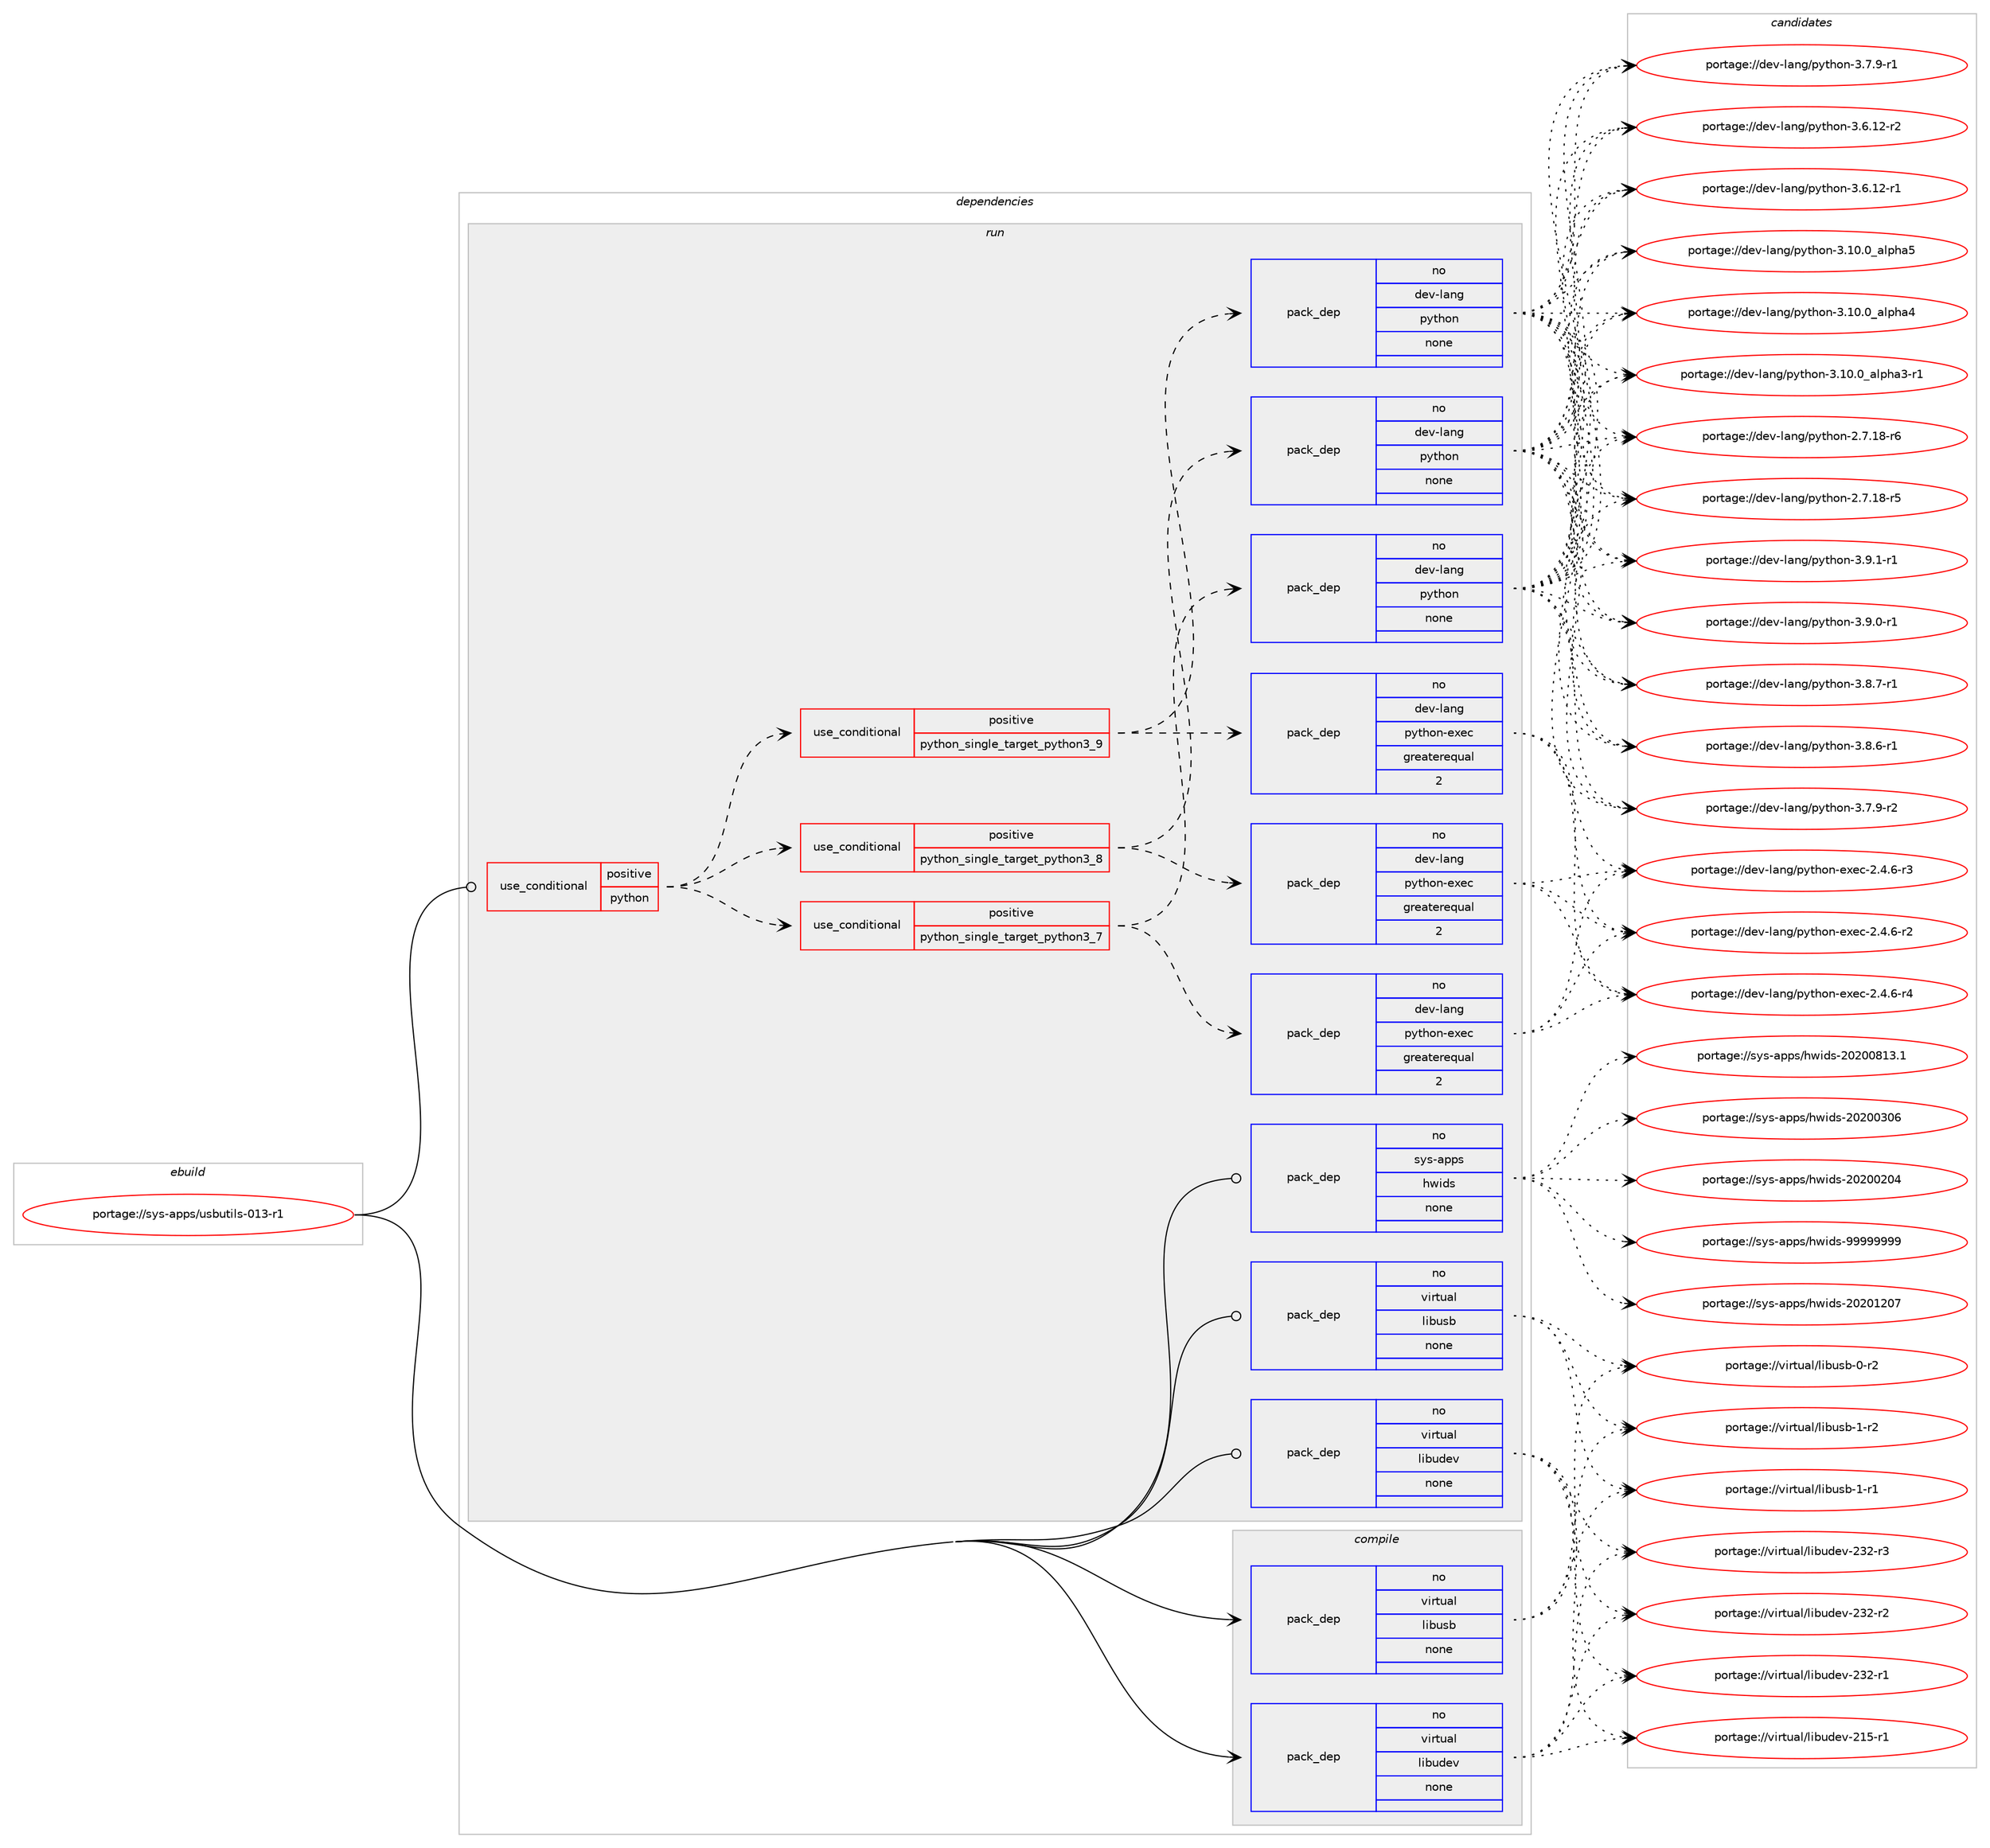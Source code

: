 digraph prolog {

# *************
# Graph options
# *************

newrank=true;
concentrate=true;
compound=true;
graph [rankdir=LR,fontname=Helvetica,fontsize=10,ranksep=1.5];#, ranksep=2.5, nodesep=0.2];
edge  [arrowhead=vee];
node  [fontname=Helvetica,fontsize=10];

# **********
# The ebuild
# **********

subgraph cluster_leftcol {
color=gray;
rank=same;
label=<<i>ebuild</i>>;
id [label="portage://sys-apps/usbutils-013-r1", color=red, width=4, href="../sys-apps/usbutils-013-r1.svg"];
}

# ****************
# The dependencies
# ****************

subgraph cluster_midcol {
color=gray;
label=<<i>dependencies</i>>;
subgraph cluster_compile {
fillcolor="#eeeeee";
style=filled;
label=<<i>compile</i>>;
subgraph pack8235 {
dependency11852 [label=<<TABLE BORDER="0" CELLBORDER="1" CELLSPACING="0" CELLPADDING="4" WIDTH="220"><TR><TD ROWSPAN="6" CELLPADDING="30">pack_dep</TD></TR><TR><TD WIDTH="110">no</TD></TR><TR><TD>virtual</TD></TR><TR><TD>libudev</TD></TR><TR><TD>none</TD></TR><TR><TD></TD></TR></TABLE>>, shape=none, color=blue];
}
id:e -> dependency11852:w [weight=20,style="solid",arrowhead="vee"];
subgraph pack8236 {
dependency11853 [label=<<TABLE BORDER="0" CELLBORDER="1" CELLSPACING="0" CELLPADDING="4" WIDTH="220"><TR><TD ROWSPAN="6" CELLPADDING="30">pack_dep</TD></TR><TR><TD WIDTH="110">no</TD></TR><TR><TD>virtual</TD></TR><TR><TD>libusb</TD></TR><TR><TD>none</TD></TR><TR><TD></TD></TR></TABLE>>, shape=none, color=blue];
}
id:e -> dependency11853:w [weight=20,style="solid",arrowhead="vee"];
}
subgraph cluster_compileandrun {
fillcolor="#eeeeee";
style=filled;
label=<<i>compile and run</i>>;
}
subgraph cluster_run {
fillcolor="#eeeeee";
style=filled;
label=<<i>run</i>>;
subgraph cond3504 {
dependency11854 [label=<<TABLE BORDER="0" CELLBORDER="1" CELLSPACING="0" CELLPADDING="4"><TR><TD ROWSPAN="3" CELLPADDING="10">use_conditional</TD></TR><TR><TD>positive</TD></TR><TR><TD>python</TD></TR></TABLE>>, shape=none, color=red];
subgraph cond3505 {
dependency11855 [label=<<TABLE BORDER="0" CELLBORDER="1" CELLSPACING="0" CELLPADDING="4"><TR><TD ROWSPAN="3" CELLPADDING="10">use_conditional</TD></TR><TR><TD>positive</TD></TR><TR><TD>python_single_target_python3_7</TD></TR></TABLE>>, shape=none, color=red];
subgraph pack8237 {
dependency11856 [label=<<TABLE BORDER="0" CELLBORDER="1" CELLSPACING="0" CELLPADDING="4" WIDTH="220"><TR><TD ROWSPAN="6" CELLPADDING="30">pack_dep</TD></TR><TR><TD WIDTH="110">no</TD></TR><TR><TD>dev-lang</TD></TR><TR><TD>python</TD></TR><TR><TD>none</TD></TR><TR><TD></TD></TR></TABLE>>, shape=none, color=blue];
}
dependency11855:e -> dependency11856:w [weight=20,style="dashed",arrowhead="vee"];
subgraph pack8238 {
dependency11857 [label=<<TABLE BORDER="0" CELLBORDER="1" CELLSPACING="0" CELLPADDING="4" WIDTH="220"><TR><TD ROWSPAN="6" CELLPADDING="30">pack_dep</TD></TR><TR><TD WIDTH="110">no</TD></TR><TR><TD>dev-lang</TD></TR><TR><TD>python-exec</TD></TR><TR><TD>greaterequal</TD></TR><TR><TD>2</TD></TR></TABLE>>, shape=none, color=blue];
}
dependency11855:e -> dependency11857:w [weight=20,style="dashed",arrowhead="vee"];
}
dependency11854:e -> dependency11855:w [weight=20,style="dashed",arrowhead="vee"];
subgraph cond3506 {
dependency11858 [label=<<TABLE BORDER="0" CELLBORDER="1" CELLSPACING="0" CELLPADDING="4"><TR><TD ROWSPAN="3" CELLPADDING="10">use_conditional</TD></TR><TR><TD>positive</TD></TR><TR><TD>python_single_target_python3_8</TD></TR></TABLE>>, shape=none, color=red];
subgraph pack8239 {
dependency11859 [label=<<TABLE BORDER="0" CELLBORDER="1" CELLSPACING="0" CELLPADDING="4" WIDTH="220"><TR><TD ROWSPAN="6" CELLPADDING="30">pack_dep</TD></TR><TR><TD WIDTH="110">no</TD></TR><TR><TD>dev-lang</TD></TR><TR><TD>python</TD></TR><TR><TD>none</TD></TR><TR><TD></TD></TR></TABLE>>, shape=none, color=blue];
}
dependency11858:e -> dependency11859:w [weight=20,style="dashed",arrowhead="vee"];
subgraph pack8240 {
dependency11860 [label=<<TABLE BORDER="0" CELLBORDER="1" CELLSPACING="0" CELLPADDING="4" WIDTH="220"><TR><TD ROWSPAN="6" CELLPADDING="30">pack_dep</TD></TR><TR><TD WIDTH="110">no</TD></TR><TR><TD>dev-lang</TD></TR><TR><TD>python-exec</TD></TR><TR><TD>greaterequal</TD></TR><TR><TD>2</TD></TR></TABLE>>, shape=none, color=blue];
}
dependency11858:e -> dependency11860:w [weight=20,style="dashed",arrowhead="vee"];
}
dependency11854:e -> dependency11858:w [weight=20,style="dashed",arrowhead="vee"];
subgraph cond3507 {
dependency11861 [label=<<TABLE BORDER="0" CELLBORDER="1" CELLSPACING="0" CELLPADDING="4"><TR><TD ROWSPAN="3" CELLPADDING="10">use_conditional</TD></TR><TR><TD>positive</TD></TR><TR><TD>python_single_target_python3_9</TD></TR></TABLE>>, shape=none, color=red];
subgraph pack8241 {
dependency11862 [label=<<TABLE BORDER="0" CELLBORDER="1" CELLSPACING="0" CELLPADDING="4" WIDTH="220"><TR><TD ROWSPAN="6" CELLPADDING="30">pack_dep</TD></TR><TR><TD WIDTH="110">no</TD></TR><TR><TD>dev-lang</TD></TR><TR><TD>python</TD></TR><TR><TD>none</TD></TR><TR><TD></TD></TR></TABLE>>, shape=none, color=blue];
}
dependency11861:e -> dependency11862:w [weight=20,style="dashed",arrowhead="vee"];
subgraph pack8242 {
dependency11863 [label=<<TABLE BORDER="0" CELLBORDER="1" CELLSPACING="0" CELLPADDING="4" WIDTH="220"><TR><TD ROWSPAN="6" CELLPADDING="30">pack_dep</TD></TR><TR><TD WIDTH="110">no</TD></TR><TR><TD>dev-lang</TD></TR><TR><TD>python-exec</TD></TR><TR><TD>greaterequal</TD></TR><TR><TD>2</TD></TR></TABLE>>, shape=none, color=blue];
}
dependency11861:e -> dependency11863:w [weight=20,style="dashed",arrowhead="vee"];
}
dependency11854:e -> dependency11861:w [weight=20,style="dashed",arrowhead="vee"];
}
id:e -> dependency11854:w [weight=20,style="solid",arrowhead="odot"];
subgraph pack8243 {
dependency11864 [label=<<TABLE BORDER="0" CELLBORDER="1" CELLSPACING="0" CELLPADDING="4" WIDTH="220"><TR><TD ROWSPAN="6" CELLPADDING="30">pack_dep</TD></TR><TR><TD WIDTH="110">no</TD></TR><TR><TD>sys-apps</TD></TR><TR><TD>hwids</TD></TR><TR><TD>none</TD></TR><TR><TD></TD></TR></TABLE>>, shape=none, color=blue];
}
id:e -> dependency11864:w [weight=20,style="solid",arrowhead="odot"];
subgraph pack8244 {
dependency11865 [label=<<TABLE BORDER="0" CELLBORDER="1" CELLSPACING="0" CELLPADDING="4" WIDTH="220"><TR><TD ROWSPAN="6" CELLPADDING="30">pack_dep</TD></TR><TR><TD WIDTH="110">no</TD></TR><TR><TD>virtual</TD></TR><TR><TD>libudev</TD></TR><TR><TD>none</TD></TR><TR><TD></TD></TR></TABLE>>, shape=none, color=blue];
}
id:e -> dependency11865:w [weight=20,style="solid",arrowhead="odot"];
subgraph pack8245 {
dependency11866 [label=<<TABLE BORDER="0" CELLBORDER="1" CELLSPACING="0" CELLPADDING="4" WIDTH="220"><TR><TD ROWSPAN="6" CELLPADDING="30">pack_dep</TD></TR><TR><TD WIDTH="110">no</TD></TR><TR><TD>virtual</TD></TR><TR><TD>libusb</TD></TR><TR><TD>none</TD></TR><TR><TD></TD></TR></TABLE>>, shape=none, color=blue];
}
id:e -> dependency11866:w [weight=20,style="solid",arrowhead="odot"];
}
}

# **************
# The candidates
# **************

subgraph cluster_choices {
rank=same;
color=gray;
label=<<i>candidates</i>>;

subgraph choice8235 {
color=black;
nodesep=1;
choice118105114116117971084710810598117100101118455051504511451 [label="portage://virtual/libudev-232-r3", color=red, width=4,href="../virtual/libudev-232-r3.svg"];
choice118105114116117971084710810598117100101118455051504511450 [label="portage://virtual/libudev-232-r2", color=red, width=4,href="../virtual/libudev-232-r2.svg"];
choice118105114116117971084710810598117100101118455051504511449 [label="portage://virtual/libudev-232-r1", color=red, width=4,href="../virtual/libudev-232-r1.svg"];
choice118105114116117971084710810598117100101118455049534511449 [label="portage://virtual/libudev-215-r1", color=red, width=4,href="../virtual/libudev-215-r1.svg"];
dependency11852:e -> choice118105114116117971084710810598117100101118455051504511451:w [style=dotted,weight="100"];
dependency11852:e -> choice118105114116117971084710810598117100101118455051504511450:w [style=dotted,weight="100"];
dependency11852:e -> choice118105114116117971084710810598117100101118455051504511449:w [style=dotted,weight="100"];
dependency11852:e -> choice118105114116117971084710810598117100101118455049534511449:w [style=dotted,weight="100"];
}
subgraph choice8236 {
color=black;
nodesep=1;
choice1181051141161179710847108105981171159845494511450 [label="portage://virtual/libusb-1-r2", color=red, width=4,href="../virtual/libusb-1-r2.svg"];
choice1181051141161179710847108105981171159845494511449 [label="portage://virtual/libusb-1-r1", color=red, width=4,href="../virtual/libusb-1-r1.svg"];
choice1181051141161179710847108105981171159845484511450 [label="portage://virtual/libusb-0-r2", color=red, width=4,href="../virtual/libusb-0-r2.svg"];
dependency11853:e -> choice1181051141161179710847108105981171159845494511450:w [style=dotted,weight="100"];
dependency11853:e -> choice1181051141161179710847108105981171159845494511449:w [style=dotted,weight="100"];
dependency11853:e -> choice1181051141161179710847108105981171159845484511450:w [style=dotted,weight="100"];
}
subgraph choice8237 {
color=black;
nodesep=1;
choice1001011184510897110103471121211161041111104551465746494511449 [label="portage://dev-lang/python-3.9.1-r1", color=red, width=4,href="../dev-lang/python-3.9.1-r1.svg"];
choice1001011184510897110103471121211161041111104551465746484511449 [label="portage://dev-lang/python-3.9.0-r1", color=red, width=4,href="../dev-lang/python-3.9.0-r1.svg"];
choice1001011184510897110103471121211161041111104551465646554511449 [label="portage://dev-lang/python-3.8.7-r1", color=red, width=4,href="../dev-lang/python-3.8.7-r1.svg"];
choice1001011184510897110103471121211161041111104551465646544511449 [label="portage://dev-lang/python-3.8.6-r1", color=red, width=4,href="../dev-lang/python-3.8.6-r1.svg"];
choice1001011184510897110103471121211161041111104551465546574511450 [label="portage://dev-lang/python-3.7.9-r2", color=red, width=4,href="../dev-lang/python-3.7.9-r2.svg"];
choice1001011184510897110103471121211161041111104551465546574511449 [label="portage://dev-lang/python-3.7.9-r1", color=red, width=4,href="../dev-lang/python-3.7.9-r1.svg"];
choice100101118451089711010347112121116104111110455146544649504511450 [label="portage://dev-lang/python-3.6.12-r2", color=red, width=4,href="../dev-lang/python-3.6.12-r2.svg"];
choice100101118451089711010347112121116104111110455146544649504511449 [label="portage://dev-lang/python-3.6.12-r1", color=red, width=4,href="../dev-lang/python-3.6.12-r1.svg"];
choice1001011184510897110103471121211161041111104551464948464895971081121049753 [label="portage://dev-lang/python-3.10.0_alpha5", color=red, width=4,href="../dev-lang/python-3.10.0_alpha5.svg"];
choice1001011184510897110103471121211161041111104551464948464895971081121049752 [label="portage://dev-lang/python-3.10.0_alpha4", color=red, width=4,href="../dev-lang/python-3.10.0_alpha4.svg"];
choice10010111845108971101034711212111610411111045514649484648959710811210497514511449 [label="portage://dev-lang/python-3.10.0_alpha3-r1", color=red, width=4,href="../dev-lang/python-3.10.0_alpha3-r1.svg"];
choice100101118451089711010347112121116104111110455046554649564511454 [label="portage://dev-lang/python-2.7.18-r6", color=red, width=4,href="../dev-lang/python-2.7.18-r6.svg"];
choice100101118451089711010347112121116104111110455046554649564511453 [label="portage://dev-lang/python-2.7.18-r5", color=red, width=4,href="../dev-lang/python-2.7.18-r5.svg"];
dependency11856:e -> choice1001011184510897110103471121211161041111104551465746494511449:w [style=dotted,weight="100"];
dependency11856:e -> choice1001011184510897110103471121211161041111104551465746484511449:w [style=dotted,weight="100"];
dependency11856:e -> choice1001011184510897110103471121211161041111104551465646554511449:w [style=dotted,weight="100"];
dependency11856:e -> choice1001011184510897110103471121211161041111104551465646544511449:w [style=dotted,weight="100"];
dependency11856:e -> choice1001011184510897110103471121211161041111104551465546574511450:w [style=dotted,weight="100"];
dependency11856:e -> choice1001011184510897110103471121211161041111104551465546574511449:w [style=dotted,weight="100"];
dependency11856:e -> choice100101118451089711010347112121116104111110455146544649504511450:w [style=dotted,weight="100"];
dependency11856:e -> choice100101118451089711010347112121116104111110455146544649504511449:w [style=dotted,weight="100"];
dependency11856:e -> choice1001011184510897110103471121211161041111104551464948464895971081121049753:w [style=dotted,weight="100"];
dependency11856:e -> choice1001011184510897110103471121211161041111104551464948464895971081121049752:w [style=dotted,weight="100"];
dependency11856:e -> choice10010111845108971101034711212111610411111045514649484648959710811210497514511449:w [style=dotted,weight="100"];
dependency11856:e -> choice100101118451089711010347112121116104111110455046554649564511454:w [style=dotted,weight="100"];
dependency11856:e -> choice100101118451089711010347112121116104111110455046554649564511453:w [style=dotted,weight="100"];
}
subgraph choice8238 {
color=black;
nodesep=1;
choice10010111845108971101034711212111610411111045101120101994550465246544511452 [label="portage://dev-lang/python-exec-2.4.6-r4", color=red, width=4,href="../dev-lang/python-exec-2.4.6-r4.svg"];
choice10010111845108971101034711212111610411111045101120101994550465246544511451 [label="portage://dev-lang/python-exec-2.4.6-r3", color=red, width=4,href="../dev-lang/python-exec-2.4.6-r3.svg"];
choice10010111845108971101034711212111610411111045101120101994550465246544511450 [label="portage://dev-lang/python-exec-2.4.6-r2", color=red, width=4,href="../dev-lang/python-exec-2.4.6-r2.svg"];
dependency11857:e -> choice10010111845108971101034711212111610411111045101120101994550465246544511452:w [style=dotted,weight="100"];
dependency11857:e -> choice10010111845108971101034711212111610411111045101120101994550465246544511451:w [style=dotted,weight="100"];
dependency11857:e -> choice10010111845108971101034711212111610411111045101120101994550465246544511450:w [style=dotted,weight="100"];
}
subgraph choice8239 {
color=black;
nodesep=1;
choice1001011184510897110103471121211161041111104551465746494511449 [label="portage://dev-lang/python-3.9.1-r1", color=red, width=4,href="../dev-lang/python-3.9.1-r1.svg"];
choice1001011184510897110103471121211161041111104551465746484511449 [label="portage://dev-lang/python-3.9.0-r1", color=red, width=4,href="../dev-lang/python-3.9.0-r1.svg"];
choice1001011184510897110103471121211161041111104551465646554511449 [label="portage://dev-lang/python-3.8.7-r1", color=red, width=4,href="../dev-lang/python-3.8.7-r1.svg"];
choice1001011184510897110103471121211161041111104551465646544511449 [label="portage://dev-lang/python-3.8.6-r1", color=red, width=4,href="../dev-lang/python-3.8.6-r1.svg"];
choice1001011184510897110103471121211161041111104551465546574511450 [label="portage://dev-lang/python-3.7.9-r2", color=red, width=4,href="../dev-lang/python-3.7.9-r2.svg"];
choice1001011184510897110103471121211161041111104551465546574511449 [label="portage://dev-lang/python-3.7.9-r1", color=red, width=4,href="../dev-lang/python-3.7.9-r1.svg"];
choice100101118451089711010347112121116104111110455146544649504511450 [label="portage://dev-lang/python-3.6.12-r2", color=red, width=4,href="../dev-lang/python-3.6.12-r2.svg"];
choice100101118451089711010347112121116104111110455146544649504511449 [label="portage://dev-lang/python-3.6.12-r1", color=red, width=4,href="../dev-lang/python-3.6.12-r1.svg"];
choice1001011184510897110103471121211161041111104551464948464895971081121049753 [label="portage://dev-lang/python-3.10.0_alpha5", color=red, width=4,href="../dev-lang/python-3.10.0_alpha5.svg"];
choice1001011184510897110103471121211161041111104551464948464895971081121049752 [label="portage://dev-lang/python-3.10.0_alpha4", color=red, width=4,href="../dev-lang/python-3.10.0_alpha4.svg"];
choice10010111845108971101034711212111610411111045514649484648959710811210497514511449 [label="portage://dev-lang/python-3.10.0_alpha3-r1", color=red, width=4,href="../dev-lang/python-3.10.0_alpha3-r1.svg"];
choice100101118451089711010347112121116104111110455046554649564511454 [label="portage://dev-lang/python-2.7.18-r6", color=red, width=4,href="../dev-lang/python-2.7.18-r6.svg"];
choice100101118451089711010347112121116104111110455046554649564511453 [label="portage://dev-lang/python-2.7.18-r5", color=red, width=4,href="../dev-lang/python-2.7.18-r5.svg"];
dependency11859:e -> choice1001011184510897110103471121211161041111104551465746494511449:w [style=dotted,weight="100"];
dependency11859:e -> choice1001011184510897110103471121211161041111104551465746484511449:w [style=dotted,weight="100"];
dependency11859:e -> choice1001011184510897110103471121211161041111104551465646554511449:w [style=dotted,weight="100"];
dependency11859:e -> choice1001011184510897110103471121211161041111104551465646544511449:w [style=dotted,weight="100"];
dependency11859:e -> choice1001011184510897110103471121211161041111104551465546574511450:w [style=dotted,weight="100"];
dependency11859:e -> choice1001011184510897110103471121211161041111104551465546574511449:w [style=dotted,weight="100"];
dependency11859:e -> choice100101118451089711010347112121116104111110455146544649504511450:w [style=dotted,weight="100"];
dependency11859:e -> choice100101118451089711010347112121116104111110455146544649504511449:w [style=dotted,weight="100"];
dependency11859:e -> choice1001011184510897110103471121211161041111104551464948464895971081121049753:w [style=dotted,weight="100"];
dependency11859:e -> choice1001011184510897110103471121211161041111104551464948464895971081121049752:w [style=dotted,weight="100"];
dependency11859:e -> choice10010111845108971101034711212111610411111045514649484648959710811210497514511449:w [style=dotted,weight="100"];
dependency11859:e -> choice100101118451089711010347112121116104111110455046554649564511454:w [style=dotted,weight="100"];
dependency11859:e -> choice100101118451089711010347112121116104111110455046554649564511453:w [style=dotted,weight="100"];
}
subgraph choice8240 {
color=black;
nodesep=1;
choice10010111845108971101034711212111610411111045101120101994550465246544511452 [label="portage://dev-lang/python-exec-2.4.6-r4", color=red, width=4,href="../dev-lang/python-exec-2.4.6-r4.svg"];
choice10010111845108971101034711212111610411111045101120101994550465246544511451 [label="portage://dev-lang/python-exec-2.4.6-r3", color=red, width=4,href="../dev-lang/python-exec-2.4.6-r3.svg"];
choice10010111845108971101034711212111610411111045101120101994550465246544511450 [label="portage://dev-lang/python-exec-2.4.6-r2", color=red, width=4,href="../dev-lang/python-exec-2.4.6-r2.svg"];
dependency11860:e -> choice10010111845108971101034711212111610411111045101120101994550465246544511452:w [style=dotted,weight="100"];
dependency11860:e -> choice10010111845108971101034711212111610411111045101120101994550465246544511451:w [style=dotted,weight="100"];
dependency11860:e -> choice10010111845108971101034711212111610411111045101120101994550465246544511450:w [style=dotted,weight="100"];
}
subgraph choice8241 {
color=black;
nodesep=1;
choice1001011184510897110103471121211161041111104551465746494511449 [label="portage://dev-lang/python-3.9.1-r1", color=red, width=4,href="../dev-lang/python-3.9.1-r1.svg"];
choice1001011184510897110103471121211161041111104551465746484511449 [label="portage://dev-lang/python-3.9.0-r1", color=red, width=4,href="../dev-lang/python-3.9.0-r1.svg"];
choice1001011184510897110103471121211161041111104551465646554511449 [label="portage://dev-lang/python-3.8.7-r1", color=red, width=4,href="../dev-lang/python-3.8.7-r1.svg"];
choice1001011184510897110103471121211161041111104551465646544511449 [label="portage://dev-lang/python-3.8.6-r1", color=red, width=4,href="../dev-lang/python-3.8.6-r1.svg"];
choice1001011184510897110103471121211161041111104551465546574511450 [label="portage://dev-lang/python-3.7.9-r2", color=red, width=4,href="../dev-lang/python-3.7.9-r2.svg"];
choice1001011184510897110103471121211161041111104551465546574511449 [label="portage://dev-lang/python-3.7.9-r1", color=red, width=4,href="../dev-lang/python-3.7.9-r1.svg"];
choice100101118451089711010347112121116104111110455146544649504511450 [label="portage://dev-lang/python-3.6.12-r2", color=red, width=4,href="../dev-lang/python-3.6.12-r2.svg"];
choice100101118451089711010347112121116104111110455146544649504511449 [label="portage://dev-lang/python-3.6.12-r1", color=red, width=4,href="../dev-lang/python-3.6.12-r1.svg"];
choice1001011184510897110103471121211161041111104551464948464895971081121049753 [label="portage://dev-lang/python-3.10.0_alpha5", color=red, width=4,href="../dev-lang/python-3.10.0_alpha5.svg"];
choice1001011184510897110103471121211161041111104551464948464895971081121049752 [label="portage://dev-lang/python-3.10.0_alpha4", color=red, width=4,href="../dev-lang/python-3.10.0_alpha4.svg"];
choice10010111845108971101034711212111610411111045514649484648959710811210497514511449 [label="portage://dev-lang/python-3.10.0_alpha3-r1", color=red, width=4,href="../dev-lang/python-3.10.0_alpha3-r1.svg"];
choice100101118451089711010347112121116104111110455046554649564511454 [label="portage://dev-lang/python-2.7.18-r6", color=red, width=4,href="../dev-lang/python-2.7.18-r6.svg"];
choice100101118451089711010347112121116104111110455046554649564511453 [label="portage://dev-lang/python-2.7.18-r5", color=red, width=4,href="../dev-lang/python-2.7.18-r5.svg"];
dependency11862:e -> choice1001011184510897110103471121211161041111104551465746494511449:w [style=dotted,weight="100"];
dependency11862:e -> choice1001011184510897110103471121211161041111104551465746484511449:w [style=dotted,weight="100"];
dependency11862:e -> choice1001011184510897110103471121211161041111104551465646554511449:w [style=dotted,weight="100"];
dependency11862:e -> choice1001011184510897110103471121211161041111104551465646544511449:w [style=dotted,weight="100"];
dependency11862:e -> choice1001011184510897110103471121211161041111104551465546574511450:w [style=dotted,weight="100"];
dependency11862:e -> choice1001011184510897110103471121211161041111104551465546574511449:w [style=dotted,weight="100"];
dependency11862:e -> choice100101118451089711010347112121116104111110455146544649504511450:w [style=dotted,weight="100"];
dependency11862:e -> choice100101118451089711010347112121116104111110455146544649504511449:w [style=dotted,weight="100"];
dependency11862:e -> choice1001011184510897110103471121211161041111104551464948464895971081121049753:w [style=dotted,weight="100"];
dependency11862:e -> choice1001011184510897110103471121211161041111104551464948464895971081121049752:w [style=dotted,weight="100"];
dependency11862:e -> choice10010111845108971101034711212111610411111045514649484648959710811210497514511449:w [style=dotted,weight="100"];
dependency11862:e -> choice100101118451089711010347112121116104111110455046554649564511454:w [style=dotted,weight="100"];
dependency11862:e -> choice100101118451089711010347112121116104111110455046554649564511453:w [style=dotted,weight="100"];
}
subgraph choice8242 {
color=black;
nodesep=1;
choice10010111845108971101034711212111610411111045101120101994550465246544511452 [label="portage://dev-lang/python-exec-2.4.6-r4", color=red, width=4,href="../dev-lang/python-exec-2.4.6-r4.svg"];
choice10010111845108971101034711212111610411111045101120101994550465246544511451 [label="portage://dev-lang/python-exec-2.4.6-r3", color=red, width=4,href="../dev-lang/python-exec-2.4.6-r3.svg"];
choice10010111845108971101034711212111610411111045101120101994550465246544511450 [label="portage://dev-lang/python-exec-2.4.6-r2", color=red, width=4,href="../dev-lang/python-exec-2.4.6-r2.svg"];
dependency11863:e -> choice10010111845108971101034711212111610411111045101120101994550465246544511452:w [style=dotted,weight="100"];
dependency11863:e -> choice10010111845108971101034711212111610411111045101120101994550465246544511451:w [style=dotted,weight="100"];
dependency11863:e -> choice10010111845108971101034711212111610411111045101120101994550465246544511450:w [style=dotted,weight="100"];
}
subgraph choice8243 {
color=black;
nodesep=1;
choice115121115459711211211547104119105100115455757575757575757 [label="portage://sys-apps/hwids-99999999", color=red, width=4,href="../sys-apps/hwids-99999999.svg"];
choice115121115459711211211547104119105100115455048504849504855 [label="portage://sys-apps/hwids-20201207", color=red, width=4,href="../sys-apps/hwids-20201207.svg"];
choice1151211154597112112115471041191051001154550485048485649514649 [label="portage://sys-apps/hwids-20200813.1", color=red, width=4,href="../sys-apps/hwids-20200813.1.svg"];
choice115121115459711211211547104119105100115455048504848514854 [label="portage://sys-apps/hwids-20200306", color=red, width=4,href="../sys-apps/hwids-20200306.svg"];
choice115121115459711211211547104119105100115455048504848504852 [label="portage://sys-apps/hwids-20200204", color=red, width=4,href="../sys-apps/hwids-20200204.svg"];
dependency11864:e -> choice115121115459711211211547104119105100115455757575757575757:w [style=dotted,weight="100"];
dependency11864:e -> choice115121115459711211211547104119105100115455048504849504855:w [style=dotted,weight="100"];
dependency11864:e -> choice1151211154597112112115471041191051001154550485048485649514649:w [style=dotted,weight="100"];
dependency11864:e -> choice115121115459711211211547104119105100115455048504848514854:w [style=dotted,weight="100"];
dependency11864:e -> choice115121115459711211211547104119105100115455048504848504852:w [style=dotted,weight="100"];
}
subgraph choice8244 {
color=black;
nodesep=1;
choice118105114116117971084710810598117100101118455051504511451 [label="portage://virtual/libudev-232-r3", color=red, width=4,href="../virtual/libudev-232-r3.svg"];
choice118105114116117971084710810598117100101118455051504511450 [label="portage://virtual/libudev-232-r2", color=red, width=4,href="../virtual/libudev-232-r2.svg"];
choice118105114116117971084710810598117100101118455051504511449 [label="portage://virtual/libudev-232-r1", color=red, width=4,href="../virtual/libudev-232-r1.svg"];
choice118105114116117971084710810598117100101118455049534511449 [label="portage://virtual/libudev-215-r1", color=red, width=4,href="../virtual/libudev-215-r1.svg"];
dependency11865:e -> choice118105114116117971084710810598117100101118455051504511451:w [style=dotted,weight="100"];
dependency11865:e -> choice118105114116117971084710810598117100101118455051504511450:w [style=dotted,weight="100"];
dependency11865:e -> choice118105114116117971084710810598117100101118455051504511449:w [style=dotted,weight="100"];
dependency11865:e -> choice118105114116117971084710810598117100101118455049534511449:w [style=dotted,weight="100"];
}
subgraph choice8245 {
color=black;
nodesep=1;
choice1181051141161179710847108105981171159845494511450 [label="portage://virtual/libusb-1-r2", color=red, width=4,href="../virtual/libusb-1-r2.svg"];
choice1181051141161179710847108105981171159845494511449 [label="portage://virtual/libusb-1-r1", color=red, width=4,href="../virtual/libusb-1-r1.svg"];
choice1181051141161179710847108105981171159845484511450 [label="portage://virtual/libusb-0-r2", color=red, width=4,href="../virtual/libusb-0-r2.svg"];
dependency11866:e -> choice1181051141161179710847108105981171159845494511450:w [style=dotted,weight="100"];
dependency11866:e -> choice1181051141161179710847108105981171159845494511449:w [style=dotted,weight="100"];
dependency11866:e -> choice1181051141161179710847108105981171159845484511450:w [style=dotted,weight="100"];
}
}

}
